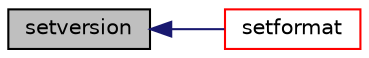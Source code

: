 digraph "setversion"
{
  bgcolor="transparent";
  edge [fontname="Helvetica",fontsize="10",labelfontname="Helvetica",labelfontsize="10"];
  node [fontname="Helvetica",fontsize="10",shape=record];
  rankdir="LR";
  Node24954 [label="setversion",height=0.2,width=0.4,color="black", fillcolor="grey75", style="filled", fontcolor="black"];
  Node24954 -> Node24955 [dir="back",color="midnightblue",fontsize="10",style="solid",fontname="Helvetica"];
  Node24955 [label="setformat",height=0.2,width=0.4,color="red",URL="$a21851.html#ac01028c646c2db9d9b49b7ad16d5b479"];
}
